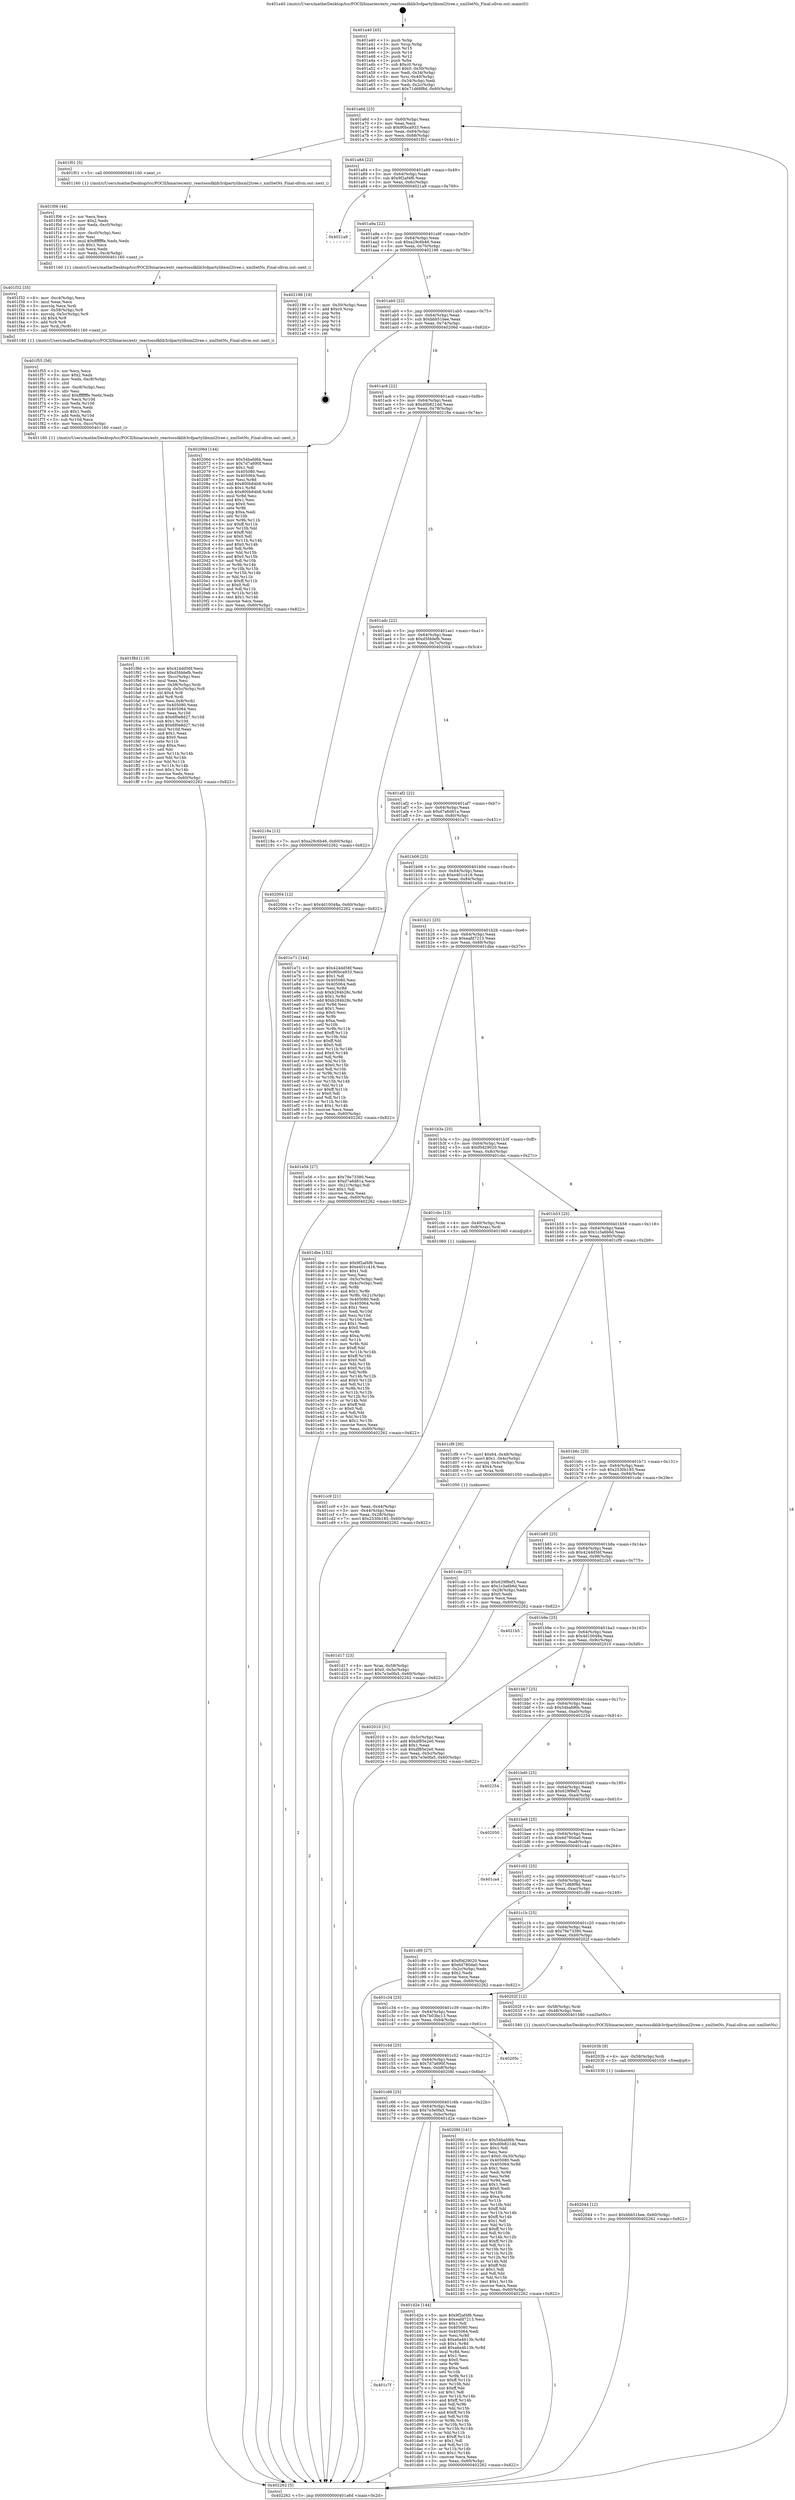 digraph "0x401a40" {
  label = "0x401a40 (/mnt/c/Users/mathe/Desktop/tcc/POCII/binaries/extr_reactossdklib3rdpartylibxml2tree.c_xmlSetNs_Final-ollvm.out::main(0))"
  labelloc = "t"
  node[shape=record]

  Entry [label="",width=0.3,height=0.3,shape=circle,fillcolor=black,style=filled]
  "0x401a6d" [label="{
     0x401a6d [23]\l
     | [instrs]\l
     &nbsp;&nbsp;0x401a6d \<+3\>: mov -0x60(%rbp),%eax\l
     &nbsp;&nbsp;0x401a70 \<+2\>: mov %eax,%ecx\l
     &nbsp;&nbsp;0x401a72 \<+6\>: sub $0x90bca933,%ecx\l
     &nbsp;&nbsp;0x401a78 \<+3\>: mov %eax,-0x64(%rbp)\l
     &nbsp;&nbsp;0x401a7b \<+3\>: mov %ecx,-0x68(%rbp)\l
     &nbsp;&nbsp;0x401a7e \<+6\>: je 0000000000401f01 \<main+0x4c1\>\l
  }"]
  "0x401f01" [label="{
     0x401f01 [5]\l
     | [instrs]\l
     &nbsp;&nbsp;0x401f01 \<+5\>: call 0000000000401160 \<next_i\>\l
     | [calls]\l
     &nbsp;&nbsp;0x401160 \{1\} (/mnt/c/Users/mathe/Desktop/tcc/POCII/binaries/extr_reactossdklib3rdpartylibxml2tree.c_xmlSetNs_Final-ollvm.out::next_i)\l
  }"]
  "0x401a84" [label="{
     0x401a84 [22]\l
     | [instrs]\l
     &nbsp;&nbsp;0x401a84 \<+5\>: jmp 0000000000401a89 \<main+0x49\>\l
     &nbsp;&nbsp;0x401a89 \<+3\>: mov -0x64(%rbp),%eax\l
     &nbsp;&nbsp;0x401a8c \<+5\>: sub $0x9f2af4f6,%eax\l
     &nbsp;&nbsp;0x401a91 \<+3\>: mov %eax,-0x6c(%rbp)\l
     &nbsp;&nbsp;0x401a94 \<+6\>: je 00000000004021a9 \<main+0x769\>\l
  }"]
  Exit [label="",width=0.3,height=0.3,shape=circle,fillcolor=black,style=filled,peripheries=2]
  "0x4021a9" [label="{
     0x4021a9\l
  }", style=dashed]
  "0x401a9a" [label="{
     0x401a9a [22]\l
     | [instrs]\l
     &nbsp;&nbsp;0x401a9a \<+5\>: jmp 0000000000401a9f \<main+0x5f\>\l
     &nbsp;&nbsp;0x401a9f \<+3\>: mov -0x64(%rbp),%eax\l
     &nbsp;&nbsp;0x401aa2 \<+5\>: sub $0xa29c6b46,%eax\l
     &nbsp;&nbsp;0x401aa7 \<+3\>: mov %eax,-0x70(%rbp)\l
     &nbsp;&nbsp;0x401aaa \<+6\>: je 0000000000402196 \<main+0x756\>\l
  }"]
  "0x402044" [label="{
     0x402044 [12]\l
     | [instrs]\l
     &nbsp;&nbsp;0x402044 \<+7\>: movl $0xbbb51bee,-0x60(%rbp)\l
     &nbsp;&nbsp;0x40204b \<+5\>: jmp 0000000000402262 \<main+0x822\>\l
  }"]
  "0x402196" [label="{
     0x402196 [19]\l
     | [instrs]\l
     &nbsp;&nbsp;0x402196 \<+3\>: mov -0x30(%rbp),%eax\l
     &nbsp;&nbsp;0x402199 \<+7\>: add $0xc0,%rsp\l
     &nbsp;&nbsp;0x4021a0 \<+1\>: pop %rbx\l
     &nbsp;&nbsp;0x4021a1 \<+2\>: pop %r12\l
     &nbsp;&nbsp;0x4021a3 \<+2\>: pop %r14\l
     &nbsp;&nbsp;0x4021a5 \<+2\>: pop %r15\l
     &nbsp;&nbsp;0x4021a7 \<+1\>: pop %rbp\l
     &nbsp;&nbsp;0x4021a8 \<+1\>: ret\l
  }"]
  "0x401ab0" [label="{
     0x401ab0 [22]\l
     | [instrs]\l
     &nbsp;&nbsp;0x401ab0 \<+5\>: jmp 0000000000401ab5 \<main+0x75\>\l
     &nbsp;&nbsp;0x401ab5 \<+3\>: mov -0x64(%rbp),%eax\l
     &nbsp;&nbsp;0x401ab8 \<+5\>: sub $0xbbb51bee,%eax\l
     &nbsp;&nbsp;0x401abd \<+3\>: mov %eax,-0x74(%rbp)\l
     &nbsp;&nbsp;0x401ac0 \<+6\>: je 000000000040206d \<main+0x62d\>\l
  }"]
  "0x40203b" [label="{
     0x40203b [9]\l
     | [instrs]\l
     &nbsp;&nbsp;0x40203b \<+4\>: mov -0x58(%rbp),%rdi\l
     &nbsp;&nbsp;0x40203f \<+5\>: call 0000000000401030 \<free@plt\>\l
     | [calls]\l
     &nbsp;&nbsp;0x401030 \{1\} (unknown)\l
  }"]
  "0x40206d" [label="{
     0x40206d [144]\l
     | [instrs]\l
     &nbsp;&nbsp;0x40206d \<+5\>: mov $0x54bafd6b,%eax\l
     &nbsp;&nbsp;0x402072 \<+5\>: mov $0x7d7a690f,%ecx\l
     &nbsp;&nbsp;0x402077 \<+2\>: mov $0x1,%dl\l
     &nbsp;&nbsp;0x402079 \<+7\>: mov 0x405080,%esi\l
     &nbsp;&nbsp;0x402080 \<+7\>: mov 0x405064,%edi\l
     &nbsp;&nbsp;0x402087 \<+3\>: mov %esi,%r8d\l
     &nbsp;&nbsp;0x40208a \<+7\>: add $0x800b84b8,%r8d\l
     &nbsp;&nbsp;0x402091 \<+4\>: sub $0x1,%r8d\l
     &nbsp;&nbsp;0x402095 \<+7\>: sub $0x800b84b8,%r8d\l
     &nbsp;&nbsp;0x40209c \<+4\>: imul %r8d,%esi\l
     &nbsp;&nbsp;0x4020a0 \<+3\>: and $0x1,%esi\l
     &nbsp;&nbsp;0x4020a3 \<+3\>: cmp $0x0,%esi\l
     &nbsp;&nbsp;0x4020a6 \<+4\>: sete %r9b\l
     &nbsp;&nbsp;0x4020aa \<+3\>: cmp $0xa,%edi\l
     &nbsp;&nbsp;0x4020ad \<+4\>: setl %r10b\l
     &nbsp;&nbsp;0x4020b1 \<+3\>: mov %r9b,%r11b\l
     &nbsp;&nbsp;0x4020b4 \<+4\>: xor $0xff,%r11b\l
     &nbsp;&nbsp;0x4020b8 \<+3\>: mov %r10b,%bl\l
     &nbsp;&nbsp;0x4020bb \<+3\>: xor $0xff,%bl\l
     &nbsp;&nbsp;0x4020be \<+3\>: xor $0x0,%dl\l
     &nbsp;&nbsp;0x4020c1 \<+3\>: mov %r11b,%r14b\l
     &nbsp;&nbsp;0x4020c4 \<+4\>: and $0x0,%r14b\l
     &nbsp;&nbsp;0x4020c8 \<+3\>: and %dl,%r9b\l
     &nbsp;&nbsp;0x4020cb \<+3\>: mov %bl,%r15b\l
     &nbsp;&nbsp;0x4020ce \<+4\>: and $0x0,%r15b\l
     &nbsp;&nbsp;0x4020d2 \<+3\>: and %dl,%r10b\l
     &nbsp;&nbsp;0x4020d5 \<+3\>: or %r9b,%r14b\l
     &nbsp;&nbsp;0x4020d8 \<+3\>: or %r10b,%r15b\l
     &nbsp;&nbsp;0x4020db \<+3\>: xor %r15b,%r14b\l
     &nbsp;&nbsp;0x4020de \<+3\>: or %bl,%r11b\l
     &nbsp;&nbsp;0x4020e1 \<+4\>: xor $0xff,%r11b\l
     &nbsp;&nbsp;0x4020e5 \<+3\>: or $0x0,%dl\l
     &nbsp;&nbsp;0x4020e8 \<+3\>: and %dl,%r11b\l
     &nbsp;&nbsp;0x4020eb \<+3\>: or %r11b,%r14b\l
     &nbsp;&nbsp;0x4020ee \<+4\>: test $0x1,%r14b\l
     &nbsp;&nbsp;0x4020f2 \<+3\>: cmovne %ecx,%eax\l
     &nbsp;&nbsp;0x4020f5 \<+3\>: mov %eax,-0x60(%rbp)\l
     &nbsp;&nbsp;0x4020f8 \<+5\>: jmp 0000000000402262 \<main+0x822\>\l
  }"]
  "0x401ac6" [label="{
     0x401ac6 [22]\l
     | [instrs]\l
     &nbsp;&nbsp;0x401ac6 \<+5\>: jmp 0000000000401acb \<main+0x8b\>\l
     &nbsp;&nbsp;0x401acb \<+3\>: mov -0x64(%rbp),%eax\l
     &nbsp;&nbsp;0x401ace \<+5\>: sub $0xd0b821dd,%eax\l
     &nbsp;&nbsp;0x401ad3 \<+3\>: mov %eax,-0x78(%rbp)\l
     &nbsp;&nbsp;0x401ad6 \<+6\>: je 000000000040218a \<main+0x74a\>\l
  }"]
  "0x401f8d" [label="{
     0x401f8d [119]\l
     | [instrs]\l
     &nbsp;&nbsp;0x401f8d \<+5\>: mov $0x424dd56f,%ecx\l
     &nbsp;&nbsp;0x401f92 \<+5\>: mov $0xd5fddefb,%edx\l
     &nbsp;&nbsp;0x401f97 \<+6\>: mov -0xcc(%rbp),%esi\l
     &nbsp;&nbsp;0x401f9d \<+3\>: imul %eax,%esi\l
     &nbsp;&nbsp;0x401fa0 \<+4\>: mov -0x58(%rbp),%rdi\l
     &nbsp;&nbsp;0x401fa4 \<+4\>: movslq -0x5c(%rbp),%r8\l
     &nbsp;&nbsp;0x401fa8 \<+4\>: shl $0x4,%r8\l
     &nbsp;&nbsp;0x401fac \<+3\>: add %r8,%rdi\l
     &nbsp;&nbsp;0x401faf \<+3\>: mov %esi,0x8(%rdi)\l
     &nbsp;&nbsp;0x401fb2 \<+7\>: mov 0x405080,%eax\l
     &nbsp;&nbsp;0x401fb9 \<+7\>: mov 0x405064,%esi\l
     &nbsp;&nbsp;0x401fc0 \<+3\>: mov %eax,%r10d\l
     &nbsp;&nbsp;0x401fc3 \<+7\>: sub $0x6f0e8d27,%r10d\l
     &nbsp;&nbsp;0x401fca \<+4\>: sub $0x1,%r10d\l
     &nbsp;&nbsp;0x401fce \<+7\>: add $0x6f0e8d27,%r10d\l
     &nbsp;&nbsp;0x401fd5 \<+4\>: imul %r10d,%eax\l
     &nbsp;&nbsp;0x401fd9 \<+3\>: and $0x1,%eax\l
     &nbsp;&nbsp;0x401fdc \<+3\>: cmp $0x0,%eax\l
     &nbsp;&nbsp;0x401fdf \<+4\>: sete %r11b\l
     &nbsp;&nbsp;0x401fe3 \<+3\>: cmp $0xa,%esi\l
     &nbsp;&nbsp;0x401fe6 \<+3\>: setl %bl\l
     &nbsp;&nbsp;0x401fe9 \<+3\>: mov %r11b,%r14b\l
     &nbsp;&nbsp;0x401fec \<+3\>: and %bl,%r14b\l
     &nbsp;&nbsp;0x401fef \<+3\>: xor %bl,%r11b\l
     &nbsp;&nbsp;0x401ff2 \<+3\>: or %r11b,%r14b\l
     &nbsp;&nbsp;0x401ff5 \<+4\>: test $0x1,%r14b\l
     &nbsp;&nbsp;0x401ff9 \<+3\>: cmovne %edx,%ecx\l
     &nbsp;&nbsp;0x401ffc \<+3\>: mov %ecx,-0x60(%rbp)\l
     &nbsp;&nbsp;0x401fff \<+5\>: jmp 0000000000402262 \<main+0x822\>\l
  }"]
  "0x40218a" [label="{
     0x40218a [12]\l
     | [instrs]\l
     &nbsp;&nbsp;0x40218a \<+7\>: movl $0xa29c6b46,-0x60(%rbp)\l
     &nbsp;&nbsp;0x402191 \<+5\>: jmp 0000000000402262 \<main+0x822\>\l
  }"]
  "0x401adc" [label="{
     0x401adc [22]\l
     | [instrs]\l
     &nbsp;&nbsp;0x401adc \<+5\>: jmp 0000000000401ae1 \<main+0xa1\>\l
     &nbsp;&nbsp;0x401ae1 \<+3\>: mov -0x64(%rbp),%eax\l
     &nbsp;&nbsp;0x401ae4 \<+5\>: sub $0xd5fddefb,%eax\l
     &nbsp;&nbsp;0x401ae9 \<+3\>: mov %eax,-0x7c(%rbp)\l
     &nbsp;&nbsp;0x401aec \<+6\>: je 0000000000402004 \<main+0x5c4\>\l
  }"]
  "0x401f55" [label="{
     0x401f55 [56]\l
     | [instrs]\l
     &nbsp;&nbsp;0x401f55 \<+2\>: xor %ecx,%ecx\l
     &nbsp;&nbsp;0x401f57 \<+5\>: mov $0x2,%edx\l
     &nbsp;&nbsp;0x401f5c \<+6\>: mov %edx,-0xc8(%rbp)\l
     &nbsp;&nbsp;0x401f62 \<+1\>: cltd\l
     &nbsp;&nbsp;0x401f63 \<+6\>: mov -0xc8(%rbp),%esi\l
     &nbsp;&nbsp;0x401f69 \<+2\>: idiv %esi\l
     &nbsp;&nbsp;0x401f6b \<+6\>: imul $0xfffffffe,%edx,%edx\l
     &nbsp;&nbsp;0x401f71 \<+3\>: mov %ecx,%r10d\l
     &nbsp;&nbsp;0x401f74 \<+3\>: sub %edx,%r10d\l
     &nbsp;&nbsp;0x401f77 \<+2\>: mov %ecx,%edx\l
     &nbsp;&nbsp;0x401f79 \<+3\>: sub $0x1,%edx\l
     &nbsp;&nbsp;0x401f7c \<+3\>: add %edx,%r10d\l
     &nbsp;&nbsp;0x401f7f \<+3\>: sub %r10d,%ecx\l
     &nbsp;&nbsp;0x401f82 \<+6\>: mov %ecx,-0xcc(%rbp)\l
     &nbsp;&nbsp;0x401f88 \<+5\>: call 0000000000401160 \<next_i\>\l
     | [calls]\l
     &nbsp;&nbsp;0x401160 \{1\} (/mnt/c/Users/mathe/Desktop/tcc/POCII/binaries/extr_reactossdklib3rdpartylibxml2tree.c_xmlSetNs_Final-ollvm.out::next_i)\l
  }"]
  "0x402004" [label="{
     0x402004 [12]\l
     | [instrs]\l
     &nbsp;&nbsp;0x402004 \<+7\>: movl $0x4d10048a,-0x60(%rbp)\l
     &nbsp;&nbsp;0x40200b \<+5\>: jmp 0000000000402262 \<main+0x822\>\l
  }"]
  "0x401af2" [label="{
     0x401af2 [22]\l
     | [instrs]\l
     &nbsp;&nbsp;0x401af2 \<+5\>: jmp 0000000000401af7 \<main+0xb7\>\l
     &nbsp;&nbsp;0x401af7 \<+3\>: mov -0x64(%rbp),%eax\l
     &nbsp;&nbsp;0x401afa \<+5\>: sub $0xd7a6d81a,%eax\l
     &nbsp;&nbsp;0x401aff \<+3\>: mov %eax,-0x80(%rbp)\l
     &nbsp;&nbsp;0x401b02 \<+6\>: je 0000000000401e71 \<main+0x431\>\l
  }"]
  "0x401f32" [label="{
     0x401f32 [35]\l
     | [instrs]\l
     &nbsp;&nbsp;0x401f32 \<+6\>: mov -0xc4(%rbp),%ecx\l
     &nbsp;&nbsp;0x401f38 \<+3\>: imul %eax,%ecx\l
     &nbsp;&nbsp;0x401f3b \<+3\>: movslq %ecx,%rdi\l
     &nbsp;&nbsp;0x401f3e \<+4\>: mov -0x58(%rbp),%r8\l
     &nbsp;&nbsp;0x401f42 \<+4\>: movslq -0x5c(%rbp),%r9\l
     &nbsp;&nbsp;0x401f46 \<+4\>: shl $0x4,%r9\l
     &nbsp;&nbsp;0x401f4a \<+3\>: add %r9,%r8\l
     &nbsp;&nbsp;0x401f4d \<+3\>: mov %rdi,(%r8)\l
     &nbsp;&nbsp;0x401f50 \<+5\>: call 0000000000401160 \<next_i\>\l
     | [calls]\l
     &nbsp;&nbsp;0x401160 \{1\} (/mnt/c/Users/mathe/Desktop/tcc/POCII/binaries/extr_reactossdklib3rdpartylibxml2tree.c_xmlSetNs_Final-ollvm.out::next_i)\l
  }"]
  "0x401e71" [label="{
     0x401e71 [144]\l
     | [instrs]\l
     &nbsp;&nbsp;0x401e71 \<+5\>: mov $0x424dd56f,%eax\l
     &nbsp;&nbsp;0x401e76 \<+5\>: mov $0x90bca933,%ecx\l
     &nbsp;&nbsp;0x401e7b \<+2\>: mov $0x1,%dl\l
     &nbsp;&nbsp;0x401e7d \<+7\>: mov 0x405080,%esi\l
     &nbsp;&nbsp;0x401e84 \<+7\>: mov 0x405064,%edi\l
     &nbsp;&nbsp;0x401e8b \<+3\>: mov %esi,%r8d\l
     &nbsp;&nbsp;0x401e8e \<+7\>: sub $0xb284b28c,%r8d\l
     &nbsp;&nbsp;0x401e95 \<+4\>: sub $0x1,%r8d\l
     &nbsp;&nbsp;0x401e99 \<+7\>: add $0xb284b28c,%r8d\l
     &nbsp;&nbsp;0x401ea0 \<+4\>: imul %r8d,%esi\l
     &nbsp;&nbsp;0x401ea4 \<+3\>: and $0x1,%esi\l
     &nbsp;&nbsp;0x401ea7 \<+3\>: cmp $0x0,%esi\l
     &nbsp;&nbsp;0x401eaa \<+4\>: sete %r9b\l
     &nbsp;&nbsp;0x401eae \<+3\>: cmp $0xa,%edi\l
     &nbsp;&nbsp;0x401eb1 \<+4\>: setl %r10b\l
     &nbsp;&nbsp;0x401eb5 \<+3\>: mov %r9b,%r11b\l
     &nbsp;&nbsp;0x401eb8 \<+4\>: xor $0xff,%r11b\l
     &nbsp;&nbsp;0x401ebc \<+3\>: mov %r10b,%bl\l
     &nbsp;&nbsp;0x401ebf \<+3\>: xor $0xff,%bl\l
     &nbsp;&nbsp;0x401ec2 \<+3\>: xor $0x0,%dl\l
     &nbsp;&nbsp;0x401ec5 \<+3\>: mov %r11b,%r14b\l
     &nbsp;&nbsp;0x401ec8 \<+4\>: and $0x0,%r14b\l
     &nbsp;&nbsp;0x401ecc \<+3\>: and %dl,%r9b\l
     &nbsp;&nbsp;0x401ecf \<+3\>: mov %bl,%r15b\l
     &nbsp;&nbsp;0x401ed2 \<+4\>: and $0x0,%r15b\l
     &nbsp;&nbsp;0x401ed6 \<+3\>: and %dl,%r10b\l
     &nbsp;&nbsp;0x401ed9 \<+3\>: or %r9b,%r14b\l
     &nbsp;&nbsp;0x401edc \<+3\>: or %r10b,%r15b\l
     &nbsp;&nbsp;0x401edf \<+3\>: xor %r15b,%r14b\l
     &nbsp;&nbsp;0x401ee2 \<+3\>: or %bl,%r11b\l
     &nbsp;&nbsp;0x401ee5 \<+4\>: xor $0xff,%r11b\l
     &nbsp;&nbsp;0x401ee9 \<+3\>: or $0x0,%dl\l
     &nbsp;&nbsp;0x401eec \<+3\>: and %dl,%r11b\l
     &nbsp;&nbsp;0x401eef \<+3\>: or %r11b,%r14b\l
     &nbsp;&nbsp;0x401ef2 \<+4\>: test $0x1,%r14b\l
     &nbsp;&nbsp;0x401ef6 \<+3\>: cmovne %ecx,%eax\l
     &nbsp;&nbsp;0x401ef9 \<+3\>: mov %eax,-0x60(%rbp)\l
     &nbsp;&nbsp;0x401efc \<+5\>: jmp 0000000000402262 \<main+0x822\>\l
  }"]
  "0x401b08" [label="{
     0x401b08 [25]\l
     | [instrs]\l
     &nbsp;&nbsp;0x401b08 \<+5\>: jmp 0000000000401b0d \<main+0xcd\>\l
     &nbsp;&nbsp;0x401b0d \<+3\>: mov -0x64(%rbp),%eax\l
     &nbsp;&nbsp;0x401b10 \<+5\>: sub $0xe401c416,%eax\l
     &nbsp;&nbsp;0x401b15 \<+6\>: mov %eax,-0x84(%rbp)\l
     &nbsp;&nbsp;0x401b1b \<+6\>: je 0000000000401e56 \<main+0x416\>\l
  }"]
  "0x401f06" [label="{
     0x401f06 [44]\l
     | [instrs]\l
     &nbsp;&nbsp;0x401f06 \<+2\>: xor %ecx,%ecx\l
     &nbsp;&nbsp;0x401f08 \<+5\>: mov $0x2,%edx\l
     &nbsp;&nbsp;0x401f0d \<+6\>: mov %edx,-0xc0(%rbp)\l
     &nbsp;&nbsp;0x401f13 \<+1\>: cltd\l
     &nbsp;&nbsp;0x401f14 \<+6\>: mov -0xc0(%rbp),%esi\l
     &nbsp;&nbsp;0x401f1a \<+2\>: idiv %esi\l
     &nbsp;&nbsp;0x401f1c \<+6\>: imul $0xfffffffe,%edx,%edx\l
     &nbsp;&nbsp;0x401f22 \<+3\>: sub $0x1,%ecx\l
     &nbsp;&nbsp;0x401f25 \<+2\>: sub %ecx,%edx\l
     &nbsp;&nbsp;0x401f27 \<+6\>: mov %edx,-0xc4(%rbp)\l
     &nbsp;&nbsp;0x401f2d \<+5\>: call 0000000000401160 \<next_i\>\l
     | [calls]\l
     &nbsp;&nbsp;0x401160 \{1\} (/mnt/c/Users/mathe/Desktop/tcc/POCII/binaries/extr_reactossdklib3rdpartylibxml2tree.c_xmlSetNs_Final-ollvm.out::next_i)\l
  }"]
  "0x401e56" [label="{
     0x401e56 [27]\l
     | [instrs]\l
     &nbsp;&nbsp;0x401e56 \<+5\>: mov $0x79e73380,%eax\l
     &nbsp;&nbsp;0x401e5b \<+5\>: mov $0xd7a6d81a,%ecx\l
     &nbsp;&nbsp;0x401e60 \<+3\>: mov -0x21(%rbp),%dl\l
     &nbsp;&nbsp;0x401e63 \<+3\>: test $0x1,%dl\l
     &nbsp;&nbsp;0x401e66 \<+3\>: cmovne %ecx,%eax\l
     &nbsp;&nbsp;0x401e69 \<+3\>: mov %eax,-0x60(%rbp)\l
     &nbsp;&nbsp;0x401e6c \<+5\>: jmp 0000000000402262 \<main+0x822\>\l
  }"]
  "0x401b21" [label="{
     0x401b21 [25]\l
     | [instrs]\l
     &nbsp;&nbsp;0x401b21 \<+5\>: jmp 0000000000401b26 \<main+0xe6\>\l
     &nbsp;&nbsp;0x401b26 \<+3\>: mov -0x64(%rbp),%eax\l
     &nbsp;&nbsp;0x401b29 \<+5\>: sub $0xeafd7213,%eax\l
     &nbsp;&nbsp;0x401b2e \<+6\>: mov %eax,-0x88(%rbp)\l
     &nbsp;&nbsp;0x401b34 \<+6\>: je 0000000000401dbe \<main+0x37e\>\l
  }"]
  "0x401c7f" [label="{
     0x401c7f\l
  }", style=dashed]
  "0x401dbe" [label="{
     0x401dbe [152]\l
     | [instrs]\l
     &nbsp;&nbsp;0x401dbe \<+5\>: mov $0x9f2af4f6,%eax\l
     &nbsp;&nbsp;0x401dc3 \<+5\>: mov $0xe401c416,%ecx\l
     &nbsp;&nbsp;0x401dc8 \<+2\>: mov $0x1,%dl\l
     &nbsp;&nbsp;0x401dca \<+2\>: xor %esi,%esi\l
     &nbsp;&nbsp;0x401dcc \<+3\>: mov -0x5c(%rbp),%edi\l
     &nbsp;&nbsp;0x401dcf \<+3\>: cmp -0x4c(%rbp),%edi\l
     &nbsp;&nbsp;0x401dd2 \<+4\>: setl %r8b\l
     &nbsp;&nbsp;0x401dd6 \<+4\>: and $0x1,%r8b\l
     &nbsp;&nbsp;0x401dda \<+4\>: mov %r8b,-0x21(%rbp)\l
     &nbsp;&nbsp;0x401dde \<+7\>: mov 0x405080,%edi\l
     &nbsp;&nbsp;0x401de5 \<+8\>: mov 0x405064,%r9d\l
     &nbsp;&nbsp;0x401ded \<+3\>: sub $0x1,%esi\l
     &nbsp;&nbsp;0x401df0 \<+3\>: mov %edi,%r10d\l
     &nbsp;&nbsp;0x401df3 \<+3\>: add %esi,%r10d\l
     &nbsp;&nbsp;0x401df6 \<+4\>: imul %r10d,%edi\l
     &nbsp;&nbsp;0x401dfa \<+3\>: and $0x1,%edi\l
     &nbsp;&nbsp;0x401dfd \<+3\>: cmp $0x0,%edi\l
     &nbsp;&nbsp;0x401e00 \<+4\>: sete %r8b\l
     &nbsp;&nbsp;0x401e04 \<+4\>: cmp $0xa,%r9d\l
     &nbsp;&nbsp;0x401e08 \<+4\>: setl %r11b\l
     &nbsp;&nbsp;0x401e0c \<+3\>: mov %r8b,%bl\l
     &nbsp;&nbsp;0x401e0f \<+3\>: xor $0xff,%bl\l
     &nbsp;&nbsp;0x401e12 \<+3\>: mov %r11b,%r14b\l
     &nbsp;&nbsp;0x401e15 \<+4\>: xor $0xff,%r14b\l
     &nbsp;&nbsp;0x401e19 \<+3\>: xor $0x0,%dl\l
     &nbsp;&nbsp;0x401e1c \<+3\>: mov %bl,%r15b\l
     &nbsp;&nbsp;0x401e1f \<+4\>: and $0x0,%r15b\l
     &nbsp;&nbsp;0x401e23 \<+3\>: and %dl,%r8b\l
     &nbsp;&nbsp;0x401e26 \<+3\>: mov %r14b,%r12b\l
     &nbsp;&nbsp;0x401e29 \<+4\>: and $0x0,%r12b\l
     &nbsp;&nbsp;0x401e2d \<+3\>: and %dl,%r11b\l
     &nbsp;&nbsp;0x401e30 \<+3\>: or %r8b,%r15b\l
     &nbsp;&nbsp;0x401e33 \<+3\>: or %r11b,%r12b\l
     &nbsp;&nbsp;0x401e36 \<+3\>: xor %r12b,%r15b\l
     &nbsp;&nbsp;0x401e39 \<+3\>: or %r14b,%bl\l
     &nbsp;&nbsp;0x401e3c \<+3\>: xor $0xff,%bl\l
     &nbsp;&nbsp;0x401e3f \<+3\>: or $0x0,%dl\l
     &nbsp;&nbsp;0x401e42 \<+2\>: and %dl,%bl\l
     &nbsp;&nbsp;0x401e44 \<+3\>: or %bl,%r15b\l
     &nbsp;&nbsp;0x401e47 \<+4\>: test $0x1,%r15b\l
     &nbsp;&nbsp;0x401e4b \<+3\>: cmovne %ecx,%eax\l
     &nbsp;&nbsp;0x401e4e \<+3\>: mov %eax,-0x60(%rbp)\l
     &nbsp;&nbsp;0x401e51 \<+5\>: jmp 0000000000402262 \<main+0x822\>\l
  }"]
  "0x401b3a" [label="{
     0x401b3a [25]\l
     | [instrs]\l
     &nbsp;&nbsp;0x401b3a \<+5\>: jmp 0000000000401b3f \<main+0xff\>\l
     &nbsp;&nbsp;0x401b3f \<+3\>: mov -0x64(%rbp),%eax\l
     &nbsp;&nbsp;0x401b42 \<+5\>: sub $0xf0d29020,%eax\l
     &nbsp;&nbsp;0x401b47 \<+6\>: mov %eax,-0x8c(%rbp)\l
     &nbsp;&nbsp;0x401b4d \<+6\>: je 0000000000401cbc \<main+0x27c\>\l
  }"]
  "0x401d2e" [label="{
     0x401d2e [144]\l
     | [instrs]\l
     &nbsp;&nbsp;0x401d2e \<+5\>: mov $0x9f2af4f6,%eax\l
     &nbsp;&nbsp;0x401d33 \<+5\>: mov $0xeafd7213,%ecx\l
     &nbsp;&nbsp;0x401d38 \<+2\>: mov $0x1,%dl\l
     &nbsp;&nbsp;0x401d3a \<+7\>: mov 0x405080,%esi\l
     &nbsp;&nbsp;0x401d41 \<+7\>: mov 0x405064,%edi\l
     &nbsp;&nbsp;0x401d48 \<+3\>: mov %esi,%r8d\l
     &nbsp;&nbsp;0x401d4b \<+7\>: sub $0xa6a4b13b,%r8d\l
     &nbsp;&nbsp;0x401d52 \<+4\>: sub $0x1,%r8d\l
     &nbsp;&nbsp;0x401d56 \<+7\>: add $0xa6a4b13b,%r8d\l
     &nbsp;&nbsp;0x401d5d \<+4\>: imul %r8d,%esi\l
     &nbsp;&nbsp;0x401d61 \<+3\>: and $0x1,%esi\l
     &nbsp;&nbsp;0x401d64 \<+3\>: cmp $0x0,%esi\l
     &nbsp;&nbsp;0x401d67 \<+4\>: sete %r9b\l
     &nbsp;&nbsp;0x401d6b \<+3\>: cmp $0xa,%edi\l
     &nbsp;&nbsp;0x401d6e \<+4\>: setl %r10b\l
     &nbsp;&nbsp;0x401d72 \<+3\>: mov %r9b,%r11b\l
     &nbsp;&nbsp;0x401d75 \<+4\>: xor $0xff,%r11b\l
     &nbsp;&nbsp;0x401d79 \<+3\>: mov %r10b,%bl\l
     &nbsp;&nbsp;0x401d7c \<+3\>: xor $0xff,%bl\l
     &nbsp;&nbsp;0x401d7f \<+3\>: xor $0x1,%dl\l
     &nbsp;&nbsp;0x401d82 \<+3\>: mov %r11b,%r14b\l
     &nbsp;&nbsp;0x401d85 \<+4\>: and $0xff,%r14b\l
     &nbsp;&nbsp;0x401d89 \<+3\>: and %dl,%r9b\l
     &nbsp;&nbsp;0x401d8c \<+3\>: mov %bl,%r15b\l
     &nbsp;&nbsp;0x401d8f \<+4\>: and $0xff,%r15b\l
     &nbsp;&nbsp;0x401d93 \<+3\>: and %dl,%r10b\l
     &nbsp;&nbsp;0x401d96 \<+3\>: or %r9b,%r14b\l
     &nbsp;&nbsp;0x401d99 \<+3\>: or %r10b,%r15b\l
     &nbsp;&nbsp;0x401d9c \<+3\>: xor %r15b,%r14b\l
     &nbsp;&nbsp;0x401d9f \<+3\>: or %bl,%r11b\l
     &nbsp;&nbsp;0x401da2 \<+4\>: xor $0xff,%r11b\l
     &nbsp;&nbsp;0x401da6 \<+3\>: or $0x1,%dl\l
     &nbsp;&nbsp;0x401da9 \<+3\>: and %dl,%r11b\l
     &nbsp;&nbsp;0x401dac \<+3\>: or %r11b,%r14b\l
     &nbsp;&nbsp;0x401daf \<+4\>: test $0x1,%r14b\l
     &nbsp;&nbsp;0x401db3 \<+3\>: cmovne %ecx,%eax\l
     &nbsp;&nbsp;0x401db6 \<+3\>: mov %eax,-0x60(%rbp)\l
     &nbsp;&nbsp;0x401db9 \<+5\>: jmp 0000000000402262 \<main+0x822\>\l
  }"]
  "0x401cbc" [label="{
     0x401cbc [13]\l
     | [instrs]\l
     &nbsp;&nbsp;0x401cbc \<+4\>: mov -0x40(%rbp),%rax\l
     &nbsp;&nbsp;0x401cc0 \<+4\>: mov 0x8(%rax),%rdi\l
     &nbsp;&nbsp;0x401cc4 \<+5\>: call 0000000000401060 \<atoi@plt\>\l
     | [calls]\l
     &nbsp;&nbsp;0x401060 \{1\} (unknown)\l
  }"]
  "0x401b53" [label="{
     0x401b53 [25]\l
     | [instrs]\l
     &nbsp;&nbsp;0x401b53 \<+5\>: jmp 0000000000401b58 \<main+0x118\>\l
     &nbsp;&nbsp;0x401b58 \<+3\>: mov -0x64(%rbp),%eax\l
     &nbsp;&nbsp;0x401b5b \<+5\>: sub $0x1c3a6b6d,%eax\l
     &nbsp;&nbsp;0x401b60 \<+6\>: mov %eax,-0x90(%rbp)\l
     &nbsp;&nbsp;0x401b66 \<+6\>: je 0000000000401cf9 \<main+0x2b9\>\l
  }"]
  "0x401c66" [label="{
     0x401c66 [25]\l
     | [instrs]\l
     &nbsp;&nbsp;0x401c66 \<+5\>: jmp 0000000000401c6b \<main+0x22b\>\l
     &nbsp;&nbsp;0x401c6b \<+3\>: mov -0x64(%rbp),%eax\l
     &nbsp;&nbsp;0x401c6e \<+5\>: sub $0x7e3e0fa5,%eax\l
     &nbsp;&nbsp;0x401c73 \<+6\>: mov %eax,-0xbc(%rbp)\l
     &nbsp;&nbsp;0x401c79 \<+6\>: je 0000000000401d2e \<main+0x2ee\>\l
  }"]
  "0x401cf9" [label="{
     0x401cf9 [30]\l
     | [instrs]\l
     &nbsp;&nbsp;0x401cf9 \<+7\>: movl $0x64,-0x48(%rbp)\l
     &nbsp;&nbsp;0x401d00 \<+7\>: movl $0x1,-0x4c(%rbp)\l
     &nbsp;&nbsp;0x401d07 \<+4\>: movslq -0x4c(%rbp),%rax\l
     &nbsp;&nbsp;0x401d0b \<+4\>: shl $0x4,%rax\l
     &nbsp;&nbsp;0x401d0f \<+3\>: mov %rax,%rdi\l
     &nbsp;&nbsp;0x401d12 \<+5\>: call 0000000000401050 \<malloc@plt\>\l
     | [calls]\l
     &nbsp;&nbsp;0x401050 \{1\} (unknown)\l
  }"]
  "0x401b6c" [label="{
     0x401b6c [25]\l
     | [instrs]\l
     &nbsp;&nbsp;0x401b6c \<+5\>: jmp 0000000000401b71 \<main+0x131\>\l
     &nbsp;&nbsp;0x401b71 \<+3\>: mov -0x64(%rbp),%eax\l
     &nbsp;&nbsp;0x401b74 \<+5\>: sub $0x2530b185,%eax\l
     &nbsp;&nbsp;0x401b79 \<+6\>: mov %eax,-0x94(%rbp)\l
     &nbsp;&nbsp;0x401b7f \<+6\>: je 0000000000401cde \<main+0x29e\>\l
  }"]
  "0x4020fd" [label="{
     0x4020fd [141]\l
     | [instrs]\l
     &nbsp;&nbsp;0x4020fd \<+5\>: mov $0x54bafd6b,%eax\l
     &nbsp;&nbsp;0x402102 \<+5\>: mov $0xd0b821dd,%ecx\l
     &nbsp;&nbsp;0x402107 \<+2\>: mov $0x1,%dl\l
     &nbsp;&nbsp;0x402109 \<+2\>: xor %esi,%esi\l
     &nbsp;&nbsp;0x40210b \<+7\>: movl $0x0,-0x30(%rbp)\l
     &nbsp;&nbsp;0x402112 \<+7\>: mov 0x405080,%edi\l
     &nbsp;&nbsp;0x402119 \<+8\>: mov 0x405064,%r8d\l
     &nbsp;&nbsp;0x402121 \<+3\>: sub $0x1,%esi\l
     &nbsp;&nbsp;0x402124 \<+3\>: mov %edi,%r9d\l
     &nbsp;&nbsp;0x402127 \<+3\>: add %esi,%r9d\l
     &nbsp;&nbsp;0x40212a \<+4\>: imul %r9d,%edi\l
     &nbsp;&nbsp;0x40212e \<+3\>: and $0x1,%edi\l
     &nbsp;&nbsp;0x402131 \<+3\>: cmp $0x0,%edi\l
     &nbsp;&nbsp;0x402134 \<+4\>: sete %r10b\l
     &nbsp;&nbsp;0x402138 \<+4\>: cmp $0xa,%r8d\l
     &nbsp;&nbsp;0x40213c \<+4\>: setl %r11b\l
     &nbsp;&nbsp;0x402140 \<+3\>: mov %r10b,%bl\l
     &nbsp;&nbsp;0x402143 \<+3\>: xor $0xff,%bl\l
     &nbsp;&nbsp;0x402146 \<+3\>: mov %r11b,%r14b\l
     &nbsp;&nbsp;0x402149 \<+4\>: xor $0xff,%r14b\l
     &nbsp;&nbsp;0x40214d \<+3\>: xor $0x1,%dl\l
     &nbsp;&nbsp;0x402150 \<+3\>: mov %bl,%r15b\l
     &nbsp;&nbsp;0x402153 \<+4\>: and $0xff,%r15b\l
     &nbsp;&nbsp;0x402157 \<+3\>: and %dl,%r10b\l
     &nbsp;&nbsp;0x40215a \<+3\>: mov %r14b,%r12b\l
     &nbsp;&nbsp;0x40215d \<+4\>: and $0xff,%r12b\l
     &nbsp;&nbsp;0x402161 \<+3\>: and %dl,%r11b\l
     &nbsp;&nbsp;0x402164 \<+3\>: or %r10b,%r15b\l
     &nbsp;&nbsp;0x402167 \<+3\>: or %r11b,%r12b\l
     &nbsp;&nbsp;0x40216a \<+3\>: xor %r12b,%r15b\l
     &nbsp;&nbsp;0x40216d \<+3\>: or %r14b,%bl\l
     &nbsp;&nbsp;0x402170 \<+3\>: xor $0xff,%bl\l
     &nbsp;&nbsp;0x402173 \<+3\>: or $0x1,%dl\l
     &nbsp;&nbsp;0x402176 \<+2\>: and %dl,%bl\l
     &nbsp;&nbsp;0x402178 \<+3\>: or %bl,%r15b\l
     &nbsp;&nbsp;0x40217b \<+4\>: test $0x1,%r15b\l
     &nbsp;&nbsp;0x40217f \<+3\>: cmovne %ecx,%eax\l
     &nbsp;&nbsp;0x402182 \<+3\>: mov %eax,-0x60(%rbp)\l
     &nbsp;&nbsp;0x402185 \<+5\>: jmp 0000000000402262 \<main+0x822\>\l
  }"]
  "0x401cde" [label="{
     0x401cde [27]\l
     | [instrs]\l
     &nbsp;&nbsp;0x401cde \<+5\>: mov $0x629f8ef3,%eax\l
     &nbsp;&nbsp;0x401ce3 \<+5\>: mov $0x1c3a6b6d,%ecx\l
     &nbsp;&nbsp;0x401ce8 \<+3\>: mov -0x28(%rbp),%edx\l
     &nbsp;&nbsp;0x401ceb \<+3\>: cmp $0x0,%edx\l
     &nbsp;&nbsp;0x401cee \<+3\>: cmove %ecx,%eax\l
     &nbsp;&nbsp;0x401cf1 \<+3\>: mov %eax,-0x60(%rbp)\l
     &nbsp;&nbsp;0x401cf4 \<+5\>: jmp 0000000000402262 \<main+0x822\>\l
  }"]
  "0x401b85" [label="{
     0x401b85 [25]\l
     | [instrs]\l
     &nbsp;&nbsp;0x401b85 \<+5\>: jmp 0000000000401b8a \<main+0x14a\>\l
     &nbsp;&nbsp;0x401b8a \<+3\>: mov -0x64(%rbp),%eax\l
     &nbsp;&nbsp;0x401b8d \<+5\>: sub $0x424dd56f,%eax\l
     &nbsp;&nbsp;0x401b92 \<+6\>: mov %eax,-0x98(%rbp)\l
     &nbsp;&nbsp;0x401b98 \<+6\>: je 00000000004021b5 \<main+0x775\>\l
  }"]
  "0x401c4d" [label="{
     0x401c4d [25]\l
     | [instrs]\l
     &nbsp;&nbsp;0x401c4d \<+5\>: jmp 0000000000401c52 \<main+0x212\>\l
     &nbsp;&nbsp;0x401c52 \<+3\>: mov -0x64(%rbp),%eax\l
     &nbsp;&nbsp;0x401c55 \<+5\>: sub $0x7d7a690f,%eax\l
     &nbsp;&nbsp;0x401c5a \<+6\>: mov %eax,-0xb8(%rbp)\l
     &nbsp;&nbsp;0x401c60 \<+6\>: je 00000000004020fd \<main+0x6bd\>\l
  }"]
  "0x4021b5" [label="{
     0x4021b5\l
  }", style=dashed]
  "0x401b9e" [label="{
     0x401b9e [25]\l
     | [instrs]\l
     &nbsp;&nbsp;0x401b9e \<+5\>: jmp 0000000000401ba3 \<main+0x163\>\l
     &nbsp;&nbsp;0x401ba3 \<+3\>: mov -0x64(%rbp),%eax\l
     &nbsp;&nbsp;0x401ba6 \<+5\>: sub $0x4d10048a,%eax\l
     &nbsp;&nbsp;0x401bab \<+6\>: mov %eax,-0x9c(%rbp)\l
     &nbsp;&nbsp;0x401bb1 \<+6\>: je 0000000000402010 \<main+0x5d0\>\l
  }"]
  "0x40205c" [label="{
     0x40205c\l
  }", style=dashed]
  "0x402010" [label="{
     0x402010 [31]\l
     | [instrs]\l
     &nbsp;&nbsp;0x402010 \<+3\>: mov -0x5c(%rbp),%eax\l
     &nbsp;&nbsp;0x402013 \<+5\>: add $0xdf85e2e0,%eax\l
     &nbsp;&nbsp;0x402018 \<+3\>: add $0x1,%eax\l
     &nbsp;&nbsp;0x40201b \<+5\>: sub $0xdf85e2e0,%eax\l
     &nbsp;&nbsp;0x402020 \<+3\>: mov %eax,-0x5c(%rbp)\l
     &nbsp;&nbsp;0x402023 \<+7\>: movl $0x7e3e0fa5,-0x60(%rbp)\l
     &nbsp;&nbsp;0x40202a \<+5\>: jmp 0000000000402262 \<main+0x822\>\l
  }"]
  "0x401bb7" [label="{
     0x401bb7 [25]\l
     | [instrs]\l
     &nbsp;&nbsp;0x401bb7 \<+5\>: jmp 0000000000401bbc \<main+0x17c\>\l
     &nbsp;&nbsp;0x401bbc \<+3\>: mov -0x64(%rbp),%eax\l
     &nbsp;&nbsp;0x401bbf \<+5\>: sub $0x54bafd6b,%eax\l
     &nbsp;&nbsp;0x401bc4 \<+6\>: mov %eax,-0xa0(%rbp)\l
     &nbsp;&nbsp;0x401bca \<+6\>: je 0000000000402254 \<main+0x814\>\l
  }"]
  "0x401c34" [label="{
     0x401c34 [25]\l
     | [instrs]\l
     &nbsp;&nbsp;0x401c34 \<+5\>: jmp 0000000000401c39 \<main+0x1f9\>\l
     &nbsp;&nbsp;0x401c39 \<+3\>: mov -0x64(%rbp),%eax\l
     &nbsp;&nbsp;0x401c3c \<+5\>: sub $0x7b03bc13,%eax\l
     &nbsp;&nbsp;0x401c41 \<+6\>: mov %eax,-0xb4(%rbp)\l
     &nbsp;&nbsp;0x401c47 \<+6\>: je 000000000040205c \<main+0x61c\>\l
  }"]
  "0x402254" [label="{
     0x402254\l
  }", style=dashed]
  "0x401bd0" [label="{
     0x401bd0 [25]\l
     | [instrs]\l
     &nbsp;&nbsp;0x401bd0 \<+5\>: jmp 0000000000401bd5 \<main+0x195\>\l
     &nbsp;&nbsp;0x401bd5 \<+3\>: mov -0x64(%rbp),%eax\l
     &nbsp;&nbsp;0x401bd8 \<+5\>: sub $0x629f8ef3,%eax\l
     &nbsp;&nbsp;0x401bdd \<+6\>: mov %eax,-0xa4(%rbp)\l
     &nbsp;&nbsp;0x401be3 \<+6\>: je 0000000000402050 \<main+0x610\>\l
  }"]
  "0x40202f" [label="{
     0x40202f [12]\l
     | [instrs]\l
     &nbsp;&nbsp;0x40202f \<+4\>: mov -0x58(%rbp),%rdi\l
     &nbsp;&nbsp;0x402033 \<+3\>: mov -0x48(%rbp),%esi\l
     &nbsp;&nbsp;0x402036 \<+5\>: call 0000000000401580 \<xmlSetNs\>\l
     | [calls]\l
     &nbsp;&nbsp;0x401580 \{1\} (/mnt/c/Users/mathe/Desktop/tcc/POCII/binaries/extr_reactossdklib3rdpartylibxml2tree.c_xmlSetNs_Final-ollvm.out::xmlSetNs)\l
  }"]
  "0x402050" [label="{
     0x402050\l
  }", style=dashed]
  "0x401be9" [label="{
     0x401be9 [25]\l
     | [instrs]\l
     &nbsp;&nbsp;0x401be9 \<+5\>: jmp 0000000000401bee \<main+0x1ae\>\l
     &nbsp;&nbsp;0x401bee \<+3\>: mov -0x64(%rbp),%eax\l
     &nbsp;&nbsp;0x401bf1 \<+5\>: sub $0x6d780da0,%eax\l
     &nbsp;&nbsp;0x401bf6 \<+6\>: mov %eax,-0xa8(%rbp)\l
     &nbsp;&nbsp;0x401bfc \<+6\>: je 0000000000401ca4 \<main+0x264\>\l
  }"]
  "0x401d17" [label="{
     0x401d17 [23]\l
     | [instrs]\l
     &nbsp;&nbsp;0x401d17 \<+4\>: mov %rax,-0x58(%rbp)\l
     &nbsp;&nbsp;0x401d1b \<+7\>: movl $0x0,-0x5c(%rbp)\l
     &nbsp;&nbsp;0x401d22 \<+7\>: movl $0x7e3e0fa5,-0x60(%rbp)\l
     &nbsp;&nbsp;0x401d29 \<+5\>: jmp 0000000000402262 \<main+0x822\>\l
  }"]
  "0x401ca4" [label="{
     0x401ca4\l
  }", style=dashed]
  "0x401c02" [label="{
     0x401c02 [25]\l
     | [instrs]\l
     &nbsp;&nbsp;0x401c02 \<+5\>: jmp 0000000000401c07 \<main+0x1c7\>\l
     &nbsp;&nbsp;0x401c07 \<+3\>: mov -0x64(%rbp),%eax\l
     &nbsp;&nbsp;0x401c0a \<+5\>: sub $0x71d68f8d,%eax\l
     &nbsp;&nbsp;0x401c0f \<+6\>: mov %eax,-0xac(%rbp)\l
     &nbsp;&nbsp;0x401c15 \<+6\>: je 0000000000401c89 \<main+0x249\>\l
  }"]
  "0x401cc9" [label="{
     0x401cc9 [21]\l
     | [instrs]\l
     &nbsp;&nbsp;0x401cc9 \<+3\>: mov %eax,-0x44(%rbp)\l
     &nbsp;&nbsp;0x401ccc \<+3\>: mov -0x44(%rbp),%eax\l
     &nbsp;&nbsp;0x401ccf \<+3\>: mov %eax,-0x28(%rbp)\l
     &nbsp;&nbsp;0x401cd2 \<+7\>: movl $0x2530b185,-0x60(%rbp)\l
     &nbsp;&nbsp;0x401cd9 \<+5\>: jmp 0000000000402262 \<main+0x822\>\l
  }"]
  "0x401c89" [label="{
     0x401c89 [27]\l
     | [instrs]\l
     &nbsp;&nbsp;0x401c89 \<+5\>: mov $0xf0d29020,%eax\l
     &nbsp;&nbsp;0x401c8e \<+5\>: mov $0x6d780da0,%ecx\l
     &nbsp;&nbsp;0x401c93 \<+3\>: mov -0x2c(%rbp),%edx\l
     &nbsp;&nbsp;0x401c96 \<+3\>: cmp $0x2,%edx\l
     &nbsp;&nbsp;0x401c99 \<+3\>: cmovne %ecx,%eax\l
     &nbsp;&nbsp;0x401c9c \<+3\>: mov %eax,-0x60(%rbp)\l
     &nbsp;&nbsp;0x401c9f \<+5\>: jmp 0000000000402262 \<main+0x822\>\l
  }"]
  "0x401c1b" [label="{
     0x401c1b [25]\l
     | [instrs]\l
     &nbsp;&nbsp;0x401c1b \<+5\>: jmp 0000000000401c20 \<main+0x1e0\>\l
     &nbsp;&nbsp;0x401c20 \<+3\>: mov -0x64(%rbp),%eax\l
     &nbsp;&nbsp;0x401c23 \<+5\>: sub $0x79e73380,%eax\l
     &nbsp;&nbsp;0x401c28 \<+6\>: mov %eax,-0xb0(%rbp)\l
     &nbsp;&nbsp;0x401c2e \<+6\>: je 000000000040202f \<main+0x5ef\>\l
  }"]
  "0x402262" [label="{
     0x402262 [5]\l
     | [instrs]\l
     &nbsp;&nbsp;0x402262 \<+5\>: jmp 0000000000401a6d \<main+0x2d\>\l
  }"]
  "0x401a40" [label="{
     0x401a40 [45]\l
     | [instrs]\l
     &nbsp;&nbsp;0x401a40 \<+1\>: push %rbp\l
     &nbsp;&nbsp;0x401a41 \<+3\>: mov %rsp,%rbp\l
     &nbsp;&nbsp;0x401a44 \<+2\>: push %r15\l
     &nbsp;&nbsp;0x401a46 \<+2\>: push %r14\l
     &nbsp;&nbsp;0x401a48 \<+2\>: push %r12\l
     &nbsp;&nbsp;0x401a4a \<+1\>: push %rbx\l
     &nbsp;&nbsp;0x401a4b \<+7\>: sub $0xc0,%rsp\l
     &nbsp;&nbsp;0x401a52 \<+7\>: movl $0x0,-0x30(%rbp)\l
     &nbsp;&nbsp;0x401a59 \<+3\>: mov %edi,-0x34(%rbp)\l
     &nbsp;&nbsp;0x401a5c \<+4\>: mov %rsi,-0x40(%rbp)\l
     &nbsp;&nbsp;0x401a60 \<+3\>: mov -0x34(%rbp),%edi\l
     &nbsp;&nbsp;0x401a63 \<+3\>: mov %edi,-0x2c(%rbp)\l
     &nbsp;&nbsp;0x401a66 \<+7\>: movl $0x71d68f8d,-0x60(%rbp)\l
  }"]
  Entry -> "0x401a40" [label=" 1"]
  "0x401a6d" -> "0x401f01" [label=" 1"]
  "0x401a6d" -> "0x401a84" [label=" 18"]
  "0x402196" -> Exit [label=" 1"]
  "0x401a84" -> "0x4021a9" [label=" 0"]
  "0x401a84" -> "0x401a9a" [label=" 18"]
  "0x40218a" -> "0x402262" [label=" 1"]
  "0x401a9a" -> "0x402196" [label=" 1"]
  "0x401a9a" -> "0x401ab0" [label=" 17"]
  "0x4020fd" -> "0x402262" [label=" 1"]
  "0x401ab0" -> "0x40206d" [label=" 1"]
  "0x401ab0" -> "0x401ac6" [label=" 16"]
  "0x40206d" -> "0x402262" [label=" 1"]
  "0x401ac6" -> "0x40218a" [label=" 1"]
  "0x401ac6" -> "0x401adc" [label=" 15"]
  "0x402044" -> "0x402262" [label=" 1"]
  "0x401adc" -> "0x402004" [label=" 1"]
  "0x401adc" -> "0x401af2" [label=" 14"]
  "0x40203b" -> "0x402044" [label=" 1"]
  "0x401af2" -> "0x401e71" [label=" 1"]
  "0x401af2" -> "0x401b08" [label=" 13"]
  "0x40202f" -> "0x40203b" [label=" 1"]
  "0x401b08" -> "0x401e56" [label=" 2"]
  "0x401b08" -> "0x401b21" [label=" 11"]
  "0x402010" -> "0x402262" [label=" 1"]
  "0x401b21" -> "0x401dbe" [label=" 2"]
  "0x401b21" -> "0x401b3a" [label=" 9"]
  "0x402004" -> "0x402262" [label=" 1"]
  "0x401b3a" -> "0x401cbc" [label=" 1"]
  "0x401b3a" -> "0x401b53" [label=" 8"]
  "0x401f8d" -> "0x402262" [label=" 1"]
  "0x401b53" -> "0x401cf9" [label=" 1"]
  "0x401b53" -> "0x401b6c" [label=" 7"]
  "0x401f32" -> "0x401f55" [label=" 1"]
  "0x401b6c" -> "0x401cde" [label=" 1"]
  "0x401b6c" -> "0x401b85" [label=" 6"]
  "0x401f06" -> "0x401f32" [label=" 1"]
  "0x401b85" -> "0x4021b5" [label=" 0"]
  "0x401b85" -> "0x401b9e" [label=" 6"]
  "0x401e71" -> "0x402262" [label=" 1"]
  "0x401b9e" -> "0x402010" [label=" 1"]
  "0x401b9e" -> "0x401bb7" [label=" 5"]
  "0x401e56" -> "0x402262" [label=" 2"]
  "0x401bb7" -> "0x402254" [label=" 0"]
  "0x401bb7" -> "0x401bd0" [label=" 5"]
  "0x401d2e" -> "0x402262" [label=" 2"]
  "0x401bd0" -> "0x402050" [label=" 0"]
  "0x401bd0" -> "0x401be9" [label=" 5"]
  "0x401c66" -> "0x401c7f" [label=" 0"]
  "0x401be9" -> "0x401ca4" [label=" 0"]
  "0x401be9" -> "0x401c02" [label=" 5"]
  "0x401f55" -> "0x401f8d" [label=" 1"]
  "0x401c02" -> "0x401c89" [label=" 1"]
  "0x401c02" -> "0x401c1b" [label=" 4"]
  "0x401c89" -> "0x402262" [label=" 1"]
  "0x401a40" -> "0x401a6d" [label=" 1"]
  "0x402262" -> "0x401a6d" [label=" 18"]
  "0x401cbc" -> "0x401cc9" [label=" 1"]
  "0x401cc9" -> "0x402262" [label=" 1"]
  "0x401cde" -> "0x402262" [label=" 1"]
  "0x401cf9" -> "0x401d17" [label=" 1"]
  "0x401d17" -> "0x402262" [label=" 1"]
  "0x401c66" -> "0x401d2e" [label=" 2"]
  "0x401c1b" -> "0x40202f" [label=" 1"]
  "0x401c1b" -> "0x401c34" [label=" 3"]
  "0x401dbe" -> "0x402262" [label=" 2"]
  "0x401c34" -> "0x40205c" [label=" 0"]
  "0x401c34" -> "0x401c4d" [label=" 3"]
  "0x401f01" -> "0x401f06" [label=" 1"]
  "0x401c4d" -> "0x4020fd" [label=" 1"]
  "0x401c4d" -> "0x401c66" [label=" 2"]
}
